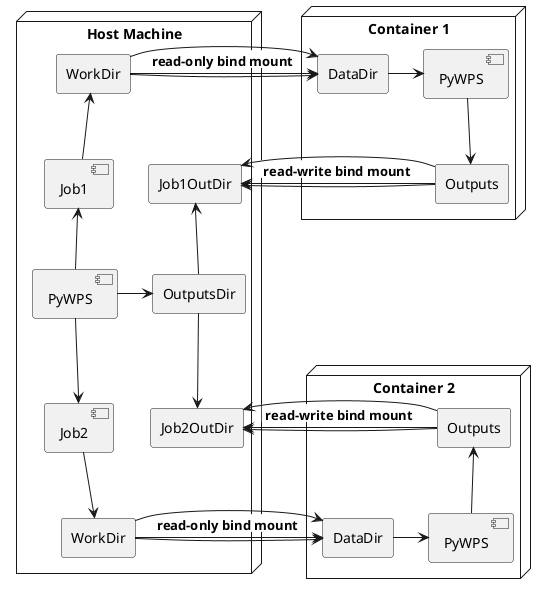 @startuml
node "Host Machine" {
  rectangle Job1OutDir as J1OD
  rectangle Job2OutDir as J2OD
  [PyWPS] as PWPSHM
  [Job2] as J2
  [Job1] as J1
  rectangle WorkDir as J1WD
  rectangle WorkDir as J2WD
  rectangle OutputsDir as HMOUT

  PWPSHM -down-> J2
  PWPSHM -up-> J1
  PWPSHM -right-> HMOUT
  J1 -up-> J1WD
  J2 -down-> J2WD
  HMOUT -up-> J1OD
  HMOUT -down-> J2OD
}

node "Container 1" {
  rectangle DataDir as C1DD
  [PyWPS] as PWPSC1
  C1DD -> PWPSC1
  rectangle Outputs as C1O
  PWPSC1 -down-> C1O
}

node "Container 2" {
  rectangle DataDir as C2DD
  [PyWPS] as PWPSC2
  C2DD -> PWPSC2
  rectangle Outputs as C2O
  PWPSC2 -up-> C2O
}

J1WD -right-> C1DD: <back:white> **read-only bind mount**  </back>
J1WD -right-> C1DD
J1WD -right-> C1DD

J2WD -right-> C2DD: <back:white> **read-only bind mount**  </back>
J2WD -right-> C2DD
J2WD -right-> C2DD

C2O -left-> J2OD: <back:white> **read-write bind mount**  </back>
C2O -left-> J2OD
C2O -left-> J2OD

C1O -left-> J1OD: <back:white> **read-write bind mount**  </back>
C1O -left-> J1OD
C1O -left-> J1OD
@enduml

